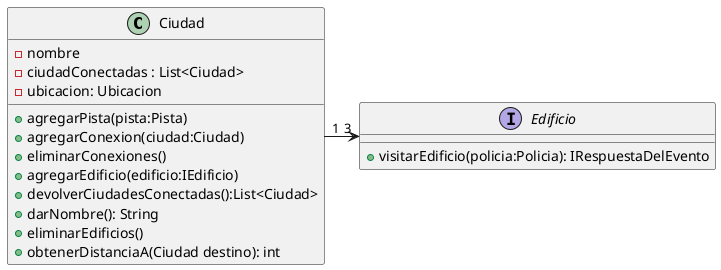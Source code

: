 @startuml
class Ciudad
{
    - nombre
    - ciudadConectadas : List<Ciudad>
    - ubicacion: Ubicacion
    + agregarPista(pista:Pista)
    + agregarConexion(ciudad:Ciudad)
    + eliminarConexiones()
    + agregarEdificio(edificio:IEdificio)
    + devolverCiudadesConectadas():List<Ciudad>
    + darNombre(): String
    + eliminarEdificios()
    + obtenerDistanciaA(Ciudad destino): int
}
interface Edificio
{
    + visitarEdificio(policia:Policia): IRespuestaDelEvento
}

Ciudad "1"-> "3"  Edificio
@enduml